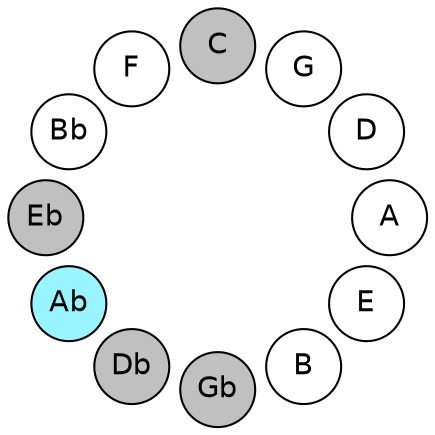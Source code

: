 
graph {

layout = circo;
mindist = .1

node [shape = circle, fontname = Helvetica, margin = 0, style = filled]
edge [style=invis]

subgraph 1 {
	E -- B -- Gb -- Db -- Ab -- Eb -- Bb -- F -- C -- G -- D -- A -- E
}

E [fillcolor = white];
B [fillcolor = white];
Gb [fillcolor = gray];
Db [fillcolor = gray];
Ab [fillcolor = cadetblue1];
Eb [fillcolor = gray];
Bb [fillcolor = white];
F [fillcolor = white];
C [fillcolor = gray];
G [fillcolor = white];
D [fillcolor = white];
A [fillcolor = white];
}
